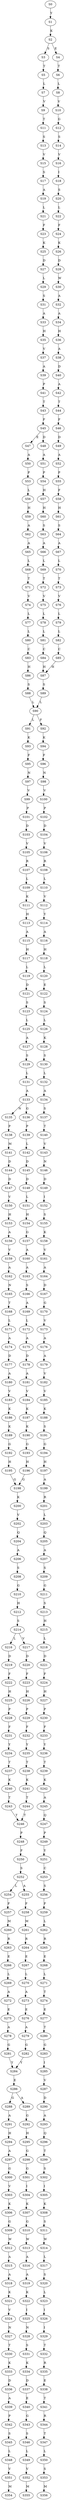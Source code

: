 strict digraph  {
	S0 -> S1 [ label = Y ];
	S1 -> S2 [ label = K ];
	S2 -> S3 [ label = S ];
	S2 -> S4 [ label = E ];
	S3 -> S5 [ label = T ];
	S4 -> S6 [ label = T ];
	S5 -> S7 [ label = L ];
	S6 -> S8 [ label = L ];
	S7 -> S9 [ label = V ];
	S8 -> S10 [ label = V ];
	S9 -> S11 [ label = T ];
	S10 -> S12 [ label = G ];
	S11 -> S13 [ label = S ];
	S12 -> S14 [ label = S ];
	S13 -> S15 [ label = V ];
	S14 -> S16 [ label = V ];
	S15 -> S17 [ label = S ];
	S16 -> S18 [ label = I ];
	S17 -> S19 [ label = A ];
	S18 -> S20 [ label = S ];
	S19 -> S21 [ label = L ];
	S20 -> S22 [ label = L ];
	S21 -> S23 [ label = F ];
	S22 -> S24 [ label = F ];
	S23 -> S25 [ label = K ];
	S24 -> S26 [ label = K ];
	S25 -> S27 [ label = D ];
	S26 -> S28 [ label = D ];
	S27 -> S29 [ label = L ];
	S28 -> S30 [ label = W ];
	S29 -> S31 [ label = S ];
	S30 -> S32 [ label = A ];
	S31 -> S33 [ label = A ];
	S32 -> S34 [ label = A ];
	S33 -> S35 [ label = H ];
	S34 -> S36 [ label = H ];
	S35 -> S37 [ label = V ];
	S36 -> S38 [ label = A ];
	S37 -> S39 [ label = A ];
	S38 -> S40 [ label = D ];
	S39 -> S41 [ label = P ];
	S40 -> S42 [ label = A ];
	S41 -> S43 [ label = T ];
	S42 -> S44 [ label = T ];
	S43 -> S45 [ label = F ];
	S44 -> S46 [ label = F ];
	S45 -> S47 [ label = E ];
	S45 -> S48 [ label = D ];
	S46 -> S49 [ label = D ];
	S47 -> S50 [ label = A ];
	S48 -> S51 [ label = A ];
	S49 -> S52 [ label = A ];
	S50 -> S53 [ label = P ];
	S51 -> S54 [ label = P ];
	S52 -> S55 [ label = P ];
	S53 -> S56 [ label = L ];
	S54 -> S57 [ label = H ];
	S55 -> S58 [ label = F ];
	S56 -> S59 [ label = H ];
	S57 -> S60 [ label = H ];
	S58 -> S61 [ label = H ];
	S59 -> S62 [ label = A ];
	S60 -> S63 [ label = S ];
	S61 -> S64 [ label = S ];
	S62 -> S65 [ label = A ];
	S63 -> S66 [ label = A ];
	S64 -> S67 [ label = A ];
	S65 -> S68 [ label = L ];
	S66 -> S69 [ label = L ];
	S67 -> S70 [ label = L ];
	S68 -> S71 [ label = T ];
	S69 -> S72 [ label = T ];
	S70 -> S73 [ label = T ];
	S71 -> S74 [ label = V ];
	S72 -> S75 [ label = V ];
	S73 -> S76 [ label = V ];
	S74 -> S77 [ label = L ];
	S75 -> S78 [ label = L ];
	S76 -> S79 [ label = L ];
	S77 -> S80 [ label = L ];
	S78 -> S81 [ label = L ];
	S79 -> S82 [ label = L ];
	S80 -> S83 [ label = C ];
	S81 -> S84 [ label = C ];
	S82 -> S85 [ label = C ];
	S83 -> S86 [ label = H ];
	S84 -> S87 [ label = H ];
	S85 -> S87 [ label = H ];
	S86 -> S88 [ label = S ];
	S87 -> S89 [ label = S ];
	S88 -> S90 [ label = L ];
	S89 -> S90 [ label = L ];
	S90 -> S91 [ label = L ];
	S90 -> S92 [ label = F ];
	S91 -> S93 [ label = K ];
	S92 -> S94 [ label = K ];
	S93 -> S95 [ label = F ];
	S94 -> S96 [ label = F ];
	S95 -> S97 [ label = N ];
	S96 -> S98 [ label = N ];
	S97 -> S99 [ label = V ];
	S98 -> S100 [ label = V ];
	S99 -> S101 [ label = P ];
	S100 -> S102 [ label = P ];
	S101 -> S103 [ label = D ];
	S102 -> S104 [ label = D ];
	S103 -> S105 [ label = V ];
	S104 -> S106 [ label = V ];
	S105 -> S107 [ label = R ];
	S106 -> S108 [ label = R ];
	S107 -> S109 [ label = L ];
	S108 -> S110 [ label = L ];
	S109 -> S111 [ label = K ];
	S110 -> S112 [ label = V ];
	S111 -> S113 [ label = H ];
	S112 -> S114 [ label = Y ];
	S113 -> S115 [ label = A ];
	S114 -> S116 [ label = A ];
	S115 -> S117 [ label = H ];
	S116 -> S118 [ label = H ];
	S117 -> S119 [ label = L ];
	S118 -> S120 [ label = L ];
	S119 -> S121 [ label = D ];
	S120 -> S122 [ label = E ];
	S121 -> S123 [ label = S ];
	S122 -> S124 [ label = S ];
	S123 -> S125 [ label = L ];
	S124 -> S126 [ label = L ];
	S125 -> S127 [ label = A ];
	S126 -> S128 [ label = K ];
	S127 -> S129 [ label = S ];
	S128 -> S130 [ label = S ];
	S129 -> S131 [ label = L ];
	S130 -> S132 [ label = L ];
	S131 -> S133 [ label = A ];
	S132 -> S134 [ label = A ];
	S133 -> S135 [ label = N ];
	S133 -> S136 [ label = G ];
	S134 -> S137 [ label = S ];
	S135 -> S138 [ label = P ];
	S136 -> S139 [ label = P ];
	S137 -> S140 [ label = T ];
	S138 -> S141 [ label = M ];
	S139 -> S142 [ label = L ];
	S140 -> S143 [ label = V ];
	S141 -> S144 [ label = D ];
	S142 -> S145 [ label = D ];
	S143 -> S146 [ label = N ];
	S144 -> S147 [ label = D ];
	S145 -> S148 [ label = D ];
	S146 -> S149 [ label = D ];
	S147 -> S150 [ label = V ];
	S148 -> S151 [ label = L ];
	S149 -> S152 [ label = I ];
	S150 -> S153 [ label = H ];
	S151 -> S154 [ label = H ];
	S152 -> S155 [ label = S ];
	S153 -> S156 [ label = A ];
	S154 -> S157 [ label = G ];
	S155 -> S158 [ label = K ];
	S156 -> S159 [ label = V ];
	S157 -> S160 [ label = A ];
	S158 -> S161 [ label = V ];
	S159 -> S162 [ label = A ];
	S160 -> S163 [ label = A ];
	S161 -> S164 [ label = A ];
	S162 -> S165 [ label = N ];
	S163 -> S166 [ label = S ];
	S164 -> S167 [ label = D ];
	S165 -> S168 [ label = T ];
	S166 -> S169 [ label = A ];
	S167 -> S170 [ label = G ];
	S168 -> S171 [ label = L ];
	S169 -> S172 [ label = L ];
	S170 -> S173 [ label = V ];
	S171 -> S174 [ label = A ];
	S172 -> S175 [ label = A ];
	S173 -> S176 [ label = A ];
	S174 -> S177 [ label = D ];
	S175 -> S178 [ label = D ];
	S176 -> S179 [ label = A ];
	S177 -> S180 [ label = A ];
	S178 -> S181 [ label = A ];
	S179 -> S182 [ label = V ];
	S180 -> S183 [ label = V ];
	S181 -> S184 [ label = V ];
	S182 -> S185 [ label = V ];
	S183 -> S186 [ label = K ];
	S184 -> S187 [ label = K ];
	S185 -> S188 [ label = K ];
	S186 -> S189 [ label = K ];
	S187 -> S190 [ label = K ];
	S188 -> S191 [ label = S ];
	S189 -> S192 [ label = G ];
	S190 -> S193 [ label = G ];
	S191 -> S194 [ label = G ];
	S192 -> S195 [ label = H ];
	S193 -> S196 [ label = H ];
	S194 -> S197 [ label = H ];
	S195 -> S198 [ label = G ];
	S196 -> S198 [ label = G ];
	S197 -> S199 [ label = A ];
	S198 -> S200 [ label = K ];
	S199 -> S201 [ label = R ];
	S200 -> S202 [ label = V ];
	S201 -> S203 [ label = L ];
	S202 -> S204 [ label = Q ];
	S203 -> S205 [ label = Q ];
	S204 -> S206 [ label = A ];
	S205 -> S207 [ label = A ];
	S206 -> S208 [ label = S ];
	S207 -> S209 [ label = S ];
	S208 -> S210 [ label = G ];
	S209 -> S211 [ label = G ];
	S210 -> S212 [ label = H ];
	S211 -> S213 [ label = S ];
	S212 -> S214 [ label = S ];
	S213 -> S215 [ label = H ];
	S214 -> S216 [ label = L ];
	S214 -> S217 [ label = V ];
	S215 -> S218 [ label = L ];
	S216 -> S219 [ label = D ];
	S217 -> S220 [ label = D ];
	S218 -> S221 [ label = D ];
	S219 -> S222 [ label = F ];
	S220 -> S223 [ label = F ];
	S221 -> S224 [ label = F ];
	S222 -> S225 [ label = H ];
	S223 -> S226 [ label = H ];
	S224 -> S227 [ label = H ];
	S225 -> S228 [ label = P ];
	S226 -> S229 [ label = P ];
	S227 -> S230 [ label = P ];
	S228 -> S231 [ label = F ];
	S229 -> S232 [ label = F ];
	S230 -> S233 [ label = F ];
	S231 -> S234 [ label = Y ];
	S232 -> S235 [ label = Y ];
	S233 -> S236 [ label = Y ];
	S234 -> S237 [ label = T ];
	S235 -> S238 [ label = T ];
	S236 -> S239 [ label = T ];
	S237 -> S240 [ label = K ];
	S238 -> S241 [ label = K ];
	S239 -> S242 [ label = K ];
	S240 -> S243 [ label = T ];
	S241 -> S244 [ label = T ];
	S242 -> S245 [ label = A ];
	S243 -> S246 [ label = T ];
	S244 -> S246 [ label = T ];
	S245 -> S247 [ label = Q ];
	S246 -> S248 [ label = P ];
	S247 -> S249 [ label = P ];
	S248 -> S250 [ label = F ];
	S249 -> S251 [ label = Y ];
	S250 -> S252 [ label = S ];
	S251 -> S253 [ label = C ];
	S252 -> S254 [ label = L ];
	S252 -> S255 [ label = A ];
	S253 -> S256 [ label = S ];
	S254 -> S257 [ label = F ];
	S255 -> S258 [ label = F ];
	S256 -> S259 [ label = F ];
	S257 -> S260 [ label = M ];
	S258 -> S261 [ label = M ];
	S259 -> S262 [ label = L ];
	S260 -> S263 [ label = R ];
	S261 -> S264 [ label = R ];
	S262 -> S265 [ label = R ];
	S263 -> S266 [ label = E ];
	S264 -> S267 [ label = E ];
	S265 -> S268 [ label = E ];
	S266 -> S269 [ label = L ];
	S267 -> S270 [ label = L ];
	S268 -> S271 [ label = L ];
	S269 -> S272 [ label = A ];
	S270 -> S273 [ label = A ];
	S271 -> S274 [ label = T ];
	S272 -> S275 [ label = E ];
	S273 -> S276 [ label = E ];
	S274 -> S277 [ label = E ];
	S275 -> S278 [ label = A ];
	S276 -> S279 [ label = A ];
	S277 -> S280 [ label = T ];
	S278 -> S281 [ label = G ];
	S279 -> S282 [ label = G ];
	S280 -> S283 [ label = G ];
	S281 -> S284 [ label = Y ];
	S282 -> S284 [ label = Y ];
	S283 -> S285 [ label = I ];
	S284 -> S286 [ label = E ];
	S285 -> S287 [ label = V ];
	S286 -> S288 [ label = G ];
	S286 -> S289 [ label = A ];
	S287 -> S290 [ label = D ];
	S288 -> S291 [ label = A ];
	S289 -> S292 [ label = G ];
	S290 -> S293 [ label = A ];
	S291 -> S294 [ label = H ];
	S292 -> S295 [ label = H ];
	S293 -> S296 [ label = Q ];
	S294 -> S297 [ label = A ];
	S295 -> S298 [ label = G ];
	S296 -> S299 [ label = T ];
	S297 -> S300 [ label = G ];
	S298 -> S301 [ label = G ];
	S299 -> S302 [ label = S ];
	S300 -> S303 [ label = V ];
	S301 -> S304 [ label = I ];
	S302 -> S305 [ label = I ];
	S303 -> S306 [ label = K ];
	S304 -> S307 [ label = K ];
	S305 -> S308 [ label = K ];
	S306 -> S309 [ label = G ];
	S307 -> S310 [ label = G ];
	S308 -> S311 [ label = S ];
	S309 -> S312 [ label = W ];
	S310 -> S313 [ label = W ];
	S311 -> S314 [ label = W ];
	S312 -> S315 [ label = A ];
	S313 -> S316 [ label = A ];
	S314 -> S317 [ label = L ];
	S315 -> S318 [ label = A ];
	S316 -> S319 [ label = A ];
	S317 -> S320 [ label = S ];
	S318 -> S321 [ label = K ];
	S319 -> S322 [ label = K ];
	S320 -> S323 [ label = L ];
	S321 -> S324 [ label = V ];
	S322 -> S325 [ label = I ];
	S323 -> S326 [ label = I ];
	S324 -> S327 [ label = N ];
	S325 -> S328 [ label = N ];
	S326 -> S329 [ label = I ];
	S327 -> S330 [ label = T ];
	S328 -> S331 [ label = S ];
	S329 -> S332 [ label = T ];
	S330 -> S333 [ label = K ];
	S331 -> S334 [ label = K ];
	S332 -> S335 [ label = R ];
	S333 -> S336 [ label = D ];
	S334 -> S337 [ label = D ];
	S335 -> S338 [ label = E ];
	S336 -> S339 [ label = A ];
	S337 -> S340 [ label = E ];
	S338 -> S341 [ label = T ];
	S339 -> S342 [ label = P ];
	S340 -> S343 [ label = G ];
	S341 -> S344 [ label = R ];
	S342 -> S345 [ label = S ];
	S343 -> S346 [ label = S ];
	S344 -> S347 [ label = T ];
	S345 -> S348 [ label = L ];
	S346 -> S349 [ label = L ];
	S347 -> S350 [ label = L ];
	S348 -> S351 [ label = V ];
	S349 -> S352 [ label = V ];
	S350 -> S353 [ label = S ];
	S351 -> S354 [ label = M ];
	S352 -> S355 [ label = M ];
	S353 -> S356 [ label = M ];
}
